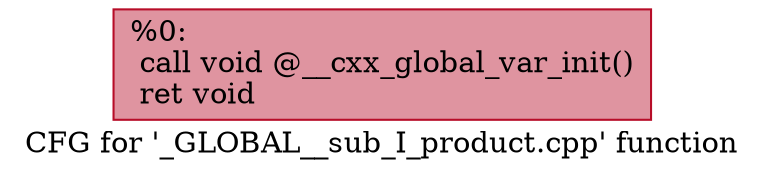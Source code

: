 digraph "CFG for '_GLOBAL__sub_I_product.cpp' function" {
	label="CFG for '_GLOBAL__sub_I_product.cpp' function";

	Node0x24ff5800c10 [shape=record,color="#b70d28ff", style=filled, fillcolor="#b70d2870",label="{%0:\l  call void @__cxx_global_var_init()\l  ret void\l}"];
}
